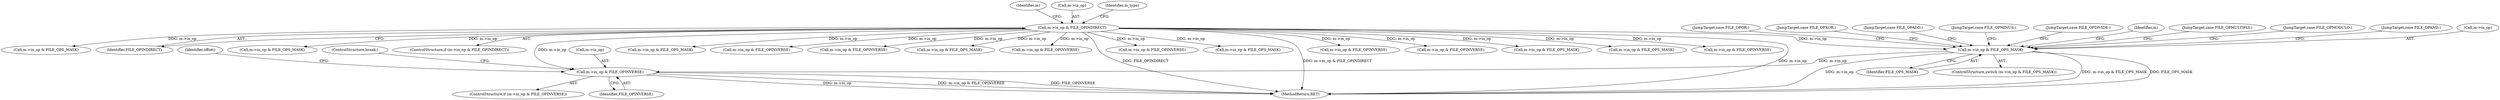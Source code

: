 digraph "0_file_6f737ddfadb596d7d4a993f7ed2141ffd664a81c@pointer" {
"1001191" [label="(Call,m->in_op & FILE_OPINVERSE)"];
"1001124" [label="(Call,m->in_op & FILE_OPS_MASK)"];
"1000223" [label="(Call,m->in_op & FILE_OPINDIRECT)"];
"1001179" [label="(JumpTarget,case FILE_OPMODULO:)"];
"1000232" [label="(Identifier,m)"];
"1001191" [label="(Call,m->in_op & FILE_OPINVERSE)"];
"1001755" [label="(MethodReturn,RET)"];
"1001190" [label="(ControlStructure,if (m->in_op & FILE_OPINVERSE))"];
"1000223" [label="(Call,m->in_op & FILE_OPINDIRECT)"];
"1000726" [label="(Call,m->in_op & FILE_OPINVERSE)"];
"1000747" [label="(Call,m->in_op & FILE_OPS_MASK)"];
"1000885" [label="(Call,m->in_op & FILE_OPS_MASK)"];
"1001130" [label="(JumpTarget,case FILE_OPAND:)"];
"1000952" [label="(Call,m->in_op & FILE_OPINVERSE)"];
"1000435" [label="(Call,m->in_op & FILE_OPS_MASK)"];
"1001125" [label="(Call,m->in_op)"];
"1000227" [label="(Identifier,FILE_OPINDIRECT)"];
"1001212" [label="(Call,m->in_op & FILE_OPS_MASK)"];
"1000222" [label="(ControlStructure,if (m->in_op & FILE_OPINDIRECT))"];
"1001137" [label="(JumpTarget,case FILE_OPOR:)"];
"1000659" [label="(Call,m->in_op & FILE_OPS_MASK)"];
"1001144" [label="(JumpTarget,case FILE_OPXOR:)"];
"1001297" [label="(Call,m->in_op & FILE_OPINVERSE)"];
"1001195" [label="(Identifier,FILE_OPINVERSE)"];
"1001151" [label="(JumpTarget,case FILE_OPADD:)"];
"1001158" [label="(JumpTarget,case FILE_OPMINUS:)"];
"1000520" [label="(Call,m->in_op & FILE_OPINVERSE)"];
"1001005" [label="(Call,m->in_op & FILE_OPS_MASK)"];
"1001072" [label="(Call,m->in_op & FILE_OPINVERSE)"];
"1000224" [label="(Call,m->in_op)"];
"1001124" [label="(Call,m->in_op & FILE_OPS_MASK)"];
"1001128" [label="(Identifier,FILE_OPS_MASK)"];
"1001123" [label="(ControlStructure,switch (m->in_op & FILE_OPS_MASK))"];
"1000416" [label="(Identifier,in_type)"];
"1000623" [label="(Call,m->in_op & FILE_OPINVERSE)"];
"1000556" [label="(Call,m->in_op & FILE_OPS_MASK)"];
"1001172" [label="(JumpTarget,case FILE_OPDIVIDE:)"];
"1001193" [label="(Identifier,m)"];
"1001199" [label="(ControlStructure,break;)"];
"1001192" [label="(Call,m->in_op)"];
"1001197" [label="(Identifier,offset)"];
"1001165" [label="(JumpTarget,case FILE_OPMULTIPLY:)"];
"1000832" [label="(Call,m->in_op & FILE_OPINVERSE)"];
"1001191" -> "1001190"  [label="AST: "];
"1001191" -> "1001195"  [label="CFG: "];
"1001192" -> "1001191"  [label="AST: "];
"1001195" -> "1001191"  [label="AST: "];
"1001197" -> "1001191"  [label="CFG: "];
"1001199" -> "1001191"  [label="CFG: "];
"1001191" -> "1001755"  [label="DDG: m->in_op"];
"1001191" -> "1001755"  [label="DDG: m->in_op & FILE_OPINVERSE"];
"1001191" -> "1001755"  [label="DDG: FILE_OPINVERSE"];
"1001124" -> "1001191"  [label="DDG: m->in_op"];
"1000223" -> "1001191"  [label="DDG: m->in_op"];
"1001124" -> "1001123"  [label="AST: "];
"1001124" -> "1001128"  [label="CFG: "];
"1001125" -> "1001124"  [label="AST: "];
"1001128" -> "1001124"  [label="AST: "];
"1001130" -> "1001124"  [label="CFG: "];
"1001137" -> "1001124"  [label="CFG: "];
"1001144" -> "1001124"  [label="CFG: "];
"1001151" -> "1001124"  [label="CFG: "];
"1001158" -> "1001124"  [label="CFG: "];
"1001165" -> "1001124"  [label="CFG: "];
"1001172" -> "1001124"  [label="CFG: "];
"1001179" -> "1001124"  [label="CFG: "];
"1001193" -> "1001124"  [label="CFG: "];
"1001124" -> "1001755"  [label="DDG: m->in_op & FILE_OPS_MASK"];
"1001124" -> "1001755"  [label="DDG: FILE_OPS_MASK"];
"1001124" -> "1001755"  [label="DDG: m->in_op"];
"1000223" -> "1001124"  [label="DDG: m->in_op"];
"1000223" -> "1000222"  [label="AST: "];
"1000223" -> "1000227"  [label="CFG: "];
"1000224" -> "1000223"  [label="AST: "];
"1000227" -> "1000223"  [label="AST: "];
"1000232" -> "1000223"  [label="CFG: "];
"1000416" -> "1000223"  [label="CFG: "];
"1000223" -> "1001755"  [label="DDG: FILE_OPINDIRECT"];
"1000223" -> "1001755"  [label="DDG: m->in_op & FILE_OPINDIRECT"];
"1000223" -> "1001755"  [label="DDG: m->in_op"];
"1000223" -> "1000435"  [label="DDG: m->in_op"];
"1000223" -> "1000520"  [label="DDG: m->in_op"];
"1000223" -> "1000556"  [label="DDG: m->in_op"];
"1000223" -> "1000623"  [label="DDG: m->in_op"];
"1000223" -> "1000659"  [label="DDG: m->in_op"];
"1000223" -> "1000726"  [label="DDG: m->in_op"];
"1000223" -> "1000747"  [label="DDG: m->in_op"];
"1000223" -> "1000832"  [label="DDG: m->in_op"];
"1000223" -> "1000885"  [label="DDG: m->in_op"];
"1000223" -> "1000952"  [label="DDG: m->in_op"];
"1000223" -> "1001005"  [label="DDG: m->in_op"];
"1000223" -> "1001072"  [label="DDG: m->in_op"];
"1000223" -> "1001212"  [label="DDG: m->in_op"];
"1000223" -> "1001297"  [label="DDG: m->in_op"];
}
